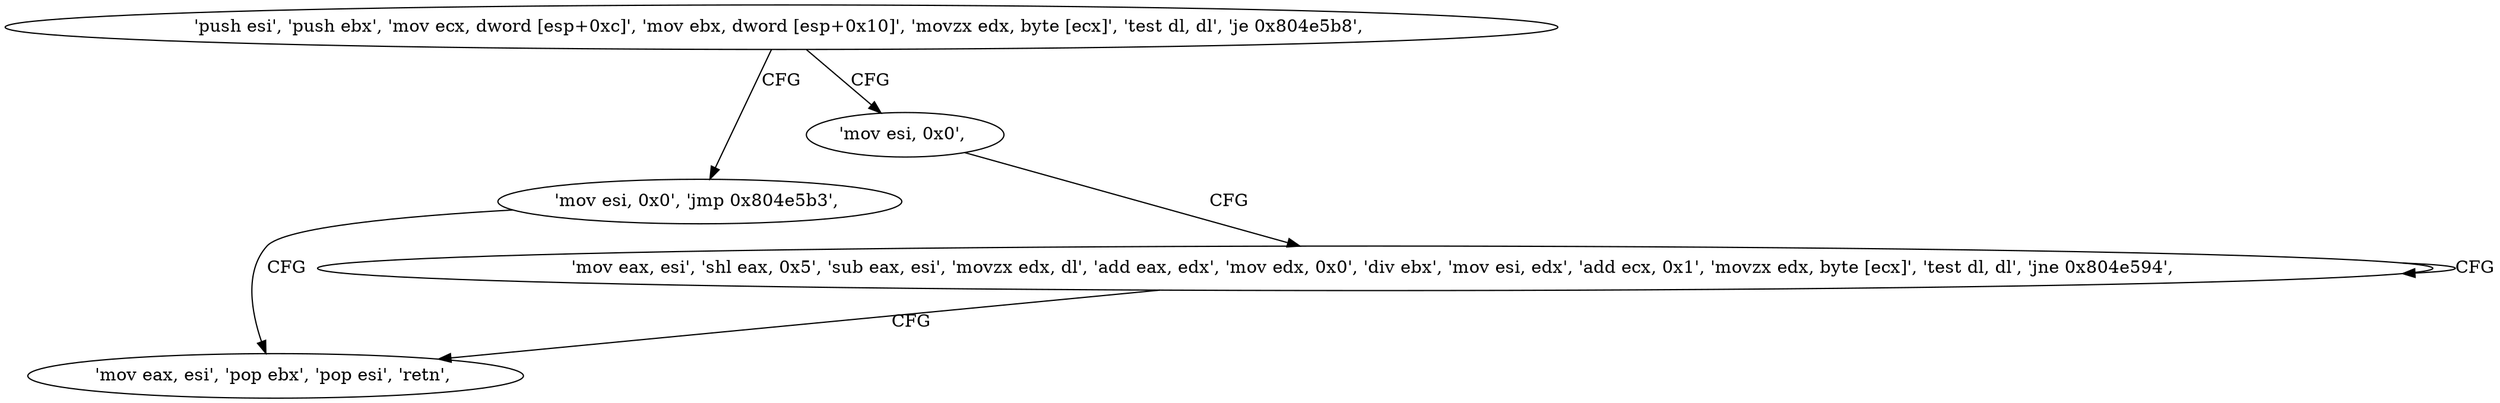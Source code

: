 digraph "func" {
"134538622" [label = "'push esi', 'push ebx', 'mov ecx, dword [esp+0xc]', 'mov ebx, dword [esp+0x10]', 'movzx edx, byte [ecx]', 'test dl, dl', 'je 0x804e5b8', " ]
"134538680" [label = "'mov esi, 0x0', 'jmp 0x804e5b3', " ]
"134538639" [label = "'mov esi, 0x0', " ]
"134538675" [label = "'mov eax, esi', 'pop ebx', 'pop esi', 'retn', " ]
"134538644" [label = "'mov eax, esi', 'shl eax, 0x5', 'sub eax, esi', 'movzx edx, dl', 'add eax, edx', 'mov edx, 0x0', 'div ebx', 'mov esi, edx', 'add ecx, 0x1', 'movzx edx, byte [ecx]', 'test dl, dl', 'jne 0x804e594', " ]
"134538622" -> "134538680" [ label = "CFG" ]
"134538622" -> "134538639" [ label = "CFG" ]
"134538680" -> "134538675" [ label = "CFG" ]
"134538639" -> "134538644" [ label = "CFG" ]
"134538644" -> "134538644" [ label = "CFG" ]
"134538644" -> "134538675" [ label = "CFG" ]
}

